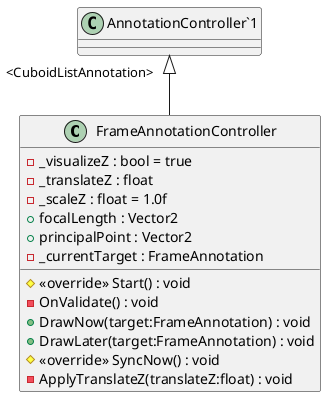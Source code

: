 @startuml
class FrameAnnotationController {
    - _visualizeZ : bool = true
    - _translateZ : float
    - _scaleZ : float = 1.0f
    + focalLength : Vector2
    + principalPoint : Vector2
    - _currentTarget : FrameAnnotation
    # <<override>> Start() : void
    - OnValidate() : void
    + DrawNow(target:FrameAnnotation) : void
    + DrawLater(target:FrameAnnotation) : void
    # <<override>> SyncNow() : void
    - ApplyTranslateZ(translateZ:float) : void
}
"AnnotationController`1" "<CuboidListAnnotation>" <|-- FrameAnnotationController
@enduml
